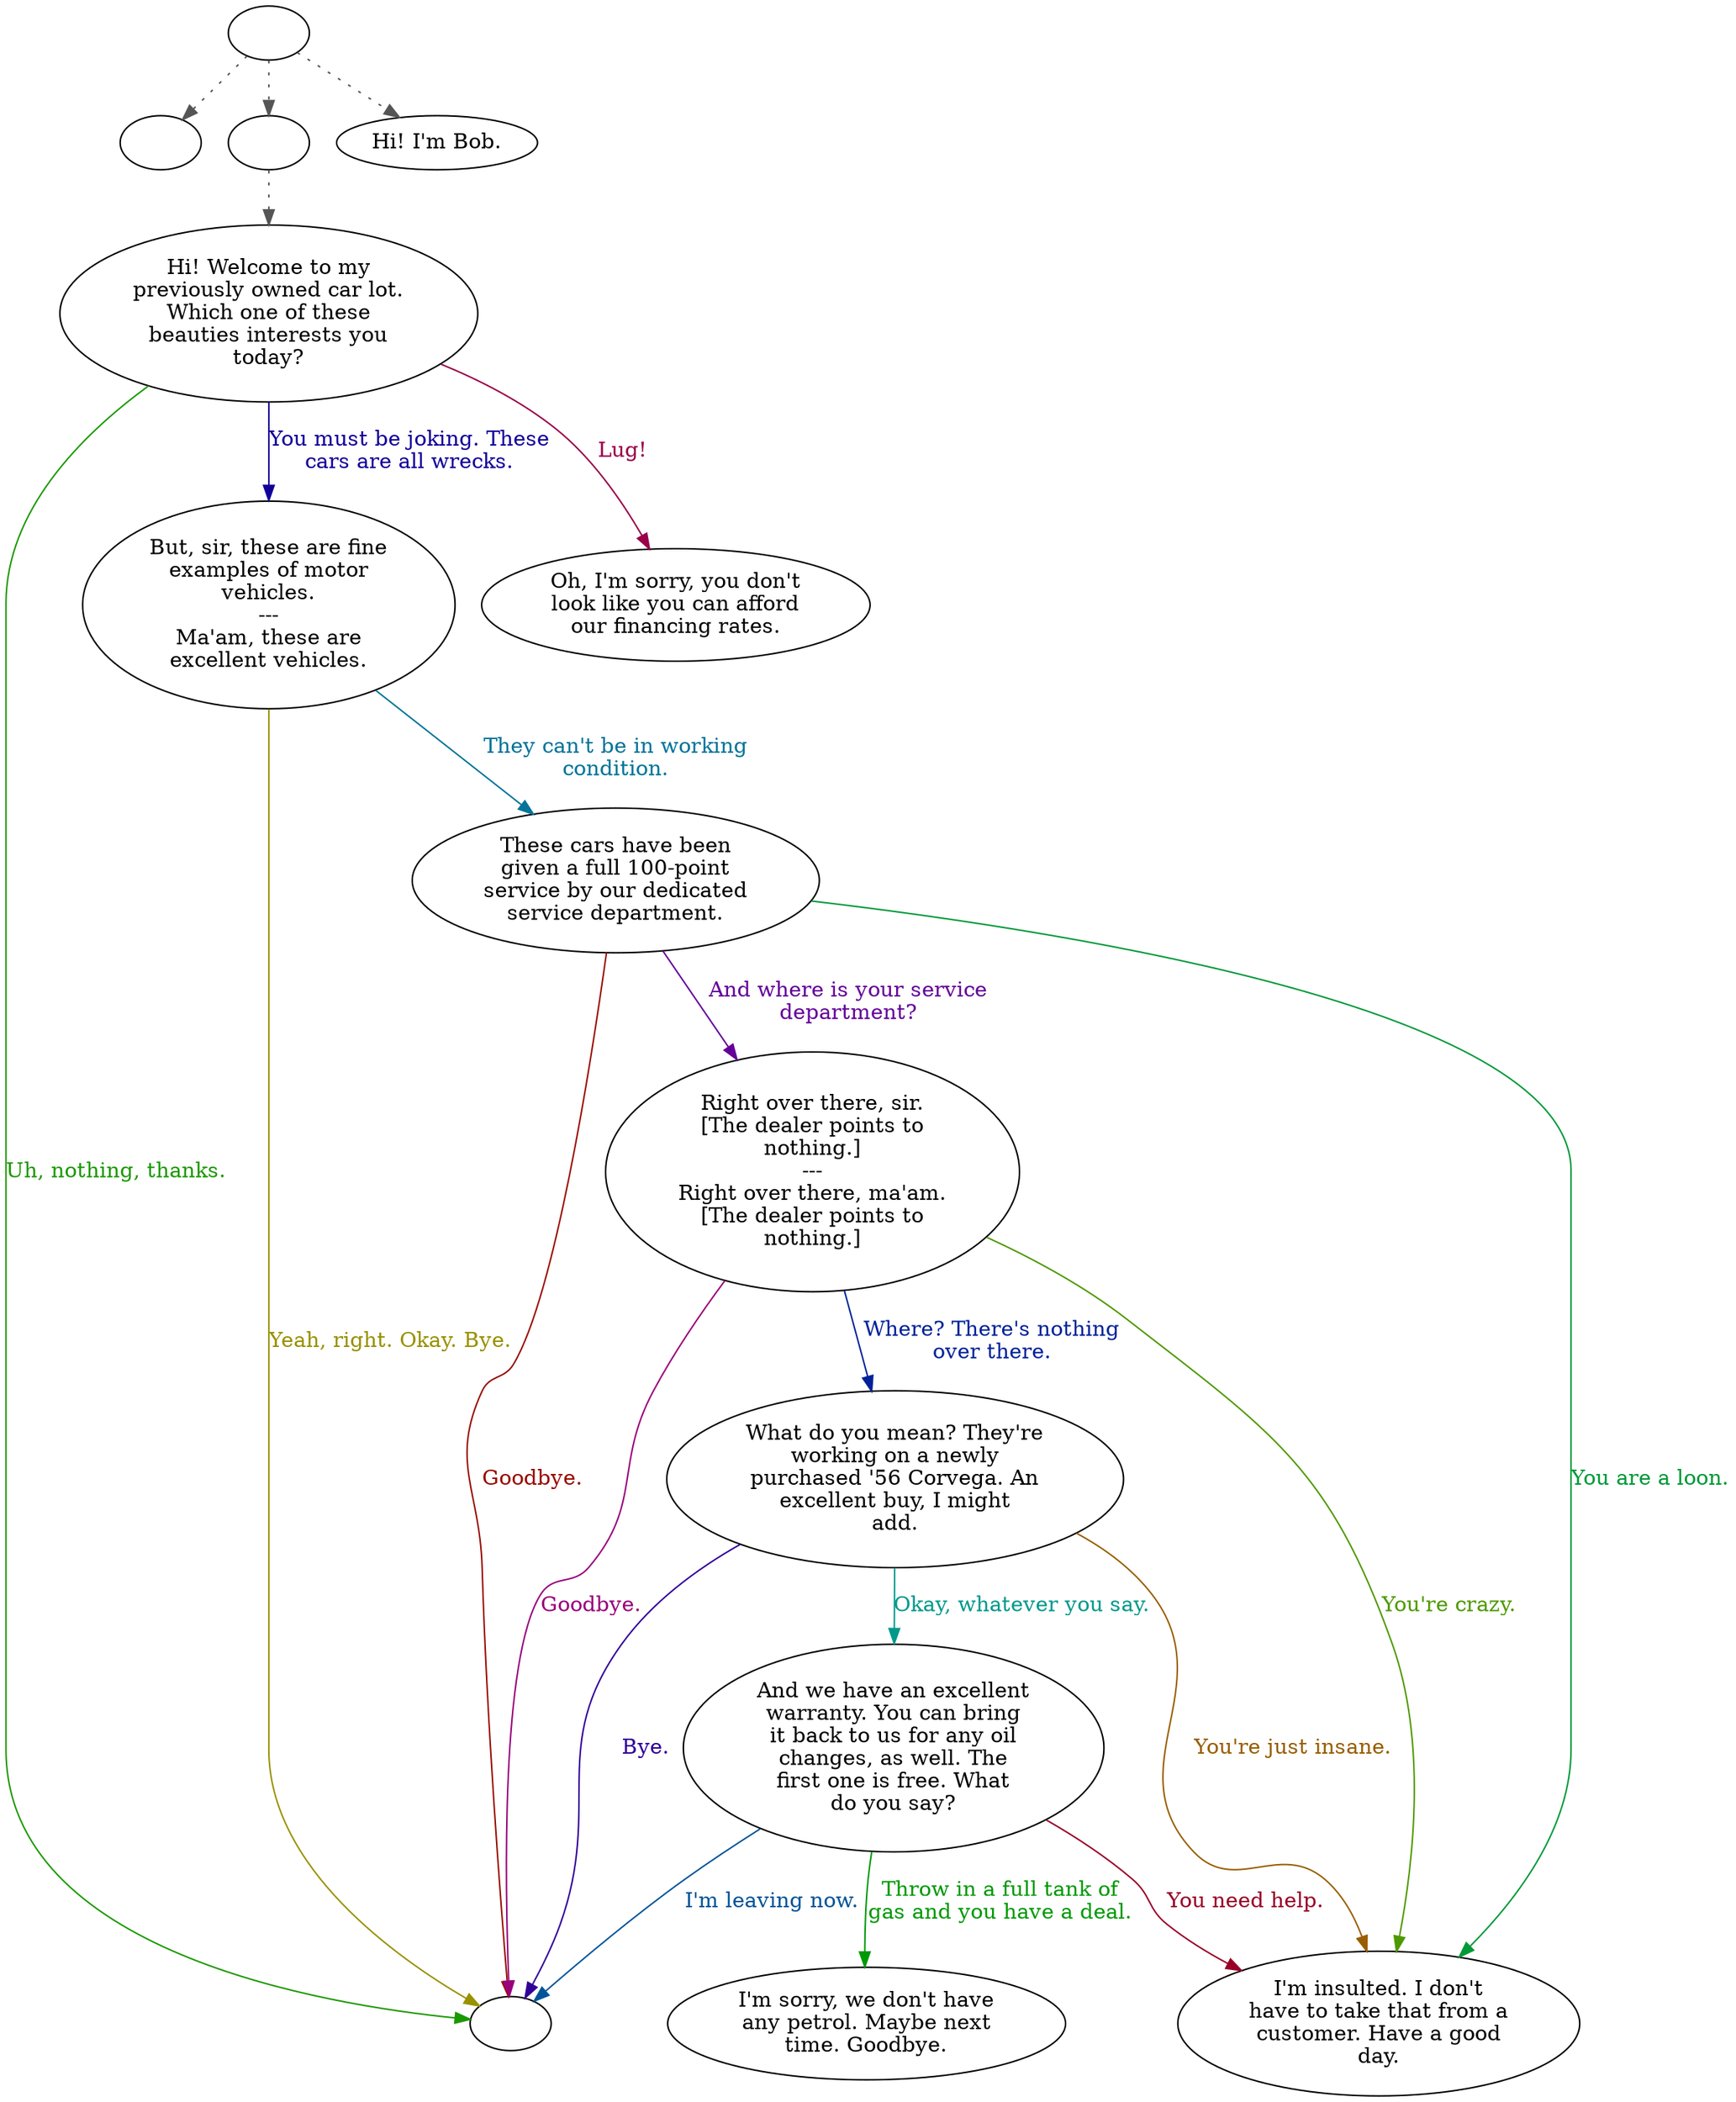digraph DEALER {
  "start" [style=filled       fillcolor="#FFFFFF"       color="#000000"]
  "start" -> "destroy_p_proc" [style=dotted color="#555555"]
  "start" -> "talk_p_proc" [style=dotted color="#555555"]
  "start" -> "critter_p_proc" [style=dotted color="#555555"]
  "start" [label=""]
  "destroy_p_proc" [style=filled       fillcolor="#FFFFFF"       color="#000000"]
  "destroy_p_proc" [label=""]
  "talk_p_proc" [style=filled       fillcolor="#FFFFFF"       color="#000000"]
  "talk_p_proc" -> "Dealer00" [style=dotted color="#555555"]
  "talk_p_proc" [label=""]
  "critter_p_proc" [style=filled       fillcolor="#FFFFFF"       color="#000000"]
  "critter_p_proc" [label="Hi! I'm Bob."]
  "Dealer00" [style=filled       fillcolor="#FFFFFF"       color="#000000"]
  "Dealer00" [label="Hi! Welcome to my\npreviously owned car lot.\nWhich one of these\nbeauties interests you\ntoday?"]
  "Dealer00" -> "Dealer02" [label="You must be joking. These\ncars are all wrecks." color="#120099" fontcolor="#120099"]
  "Dealer00" -> "DealerEnd" [label="Uh, nothing, thanks." color="#1B9900" fontcolor="#1B9900"]
  "Dealer00" -> "Dealer01" [label="Lug!" color="#990048" fontcolor="#990048"]
  "Dealer01" [style=filled       fillcolor="#FFFFFF"       color="#000000"]
  "Dealer01" [label="Oh, I'm sorry, you don't\nlook like you can afford\nour financing rates."]
  "Dealer02" [style=filled       fillcolor="#FFFFFF"       color="#000000"]
  "Dealer02" [label="But, sir, these are fine\nexamples of motor\nvehicles.\n---\nMa'am, these are\nexcellent vehicles."]
  "Dealer02" -> "Dealer03" [label="They can't be in working\ncondition." color="#007499" fontcolor="#007499"]
  "Dealer02" -> "DealerEnd" [label="Yeah, right. Okay. Bye." color="#999100" fontcolor="#999100"]
  "Dealer03" [style=filled       fillcolor="#FFFFFF"       color="#000000"]
  "Dealer03" [label="These cars have been\ngiven a full 100-point\nservice by our dedicated\nservice department."]
  "Dealer03" -> "Dealer04" [label="And where is your service\ndepartment?" color="#640099" fontcolor="#640099"]
  "Dealer03" -> "Dealer08" [label="You are a loon." color="#009938" fontcolor="#009938"]
  "Dealer03" -> "DealerEnd" [label="Goodbye." color="#990B00" fontcolor="#990B00"]
  "Dealer04" [style=filled       fillcolor="#FFFFFF"       color="#000000"]
  "Dealer04" [label="Right over there, sir.\n[The dealer points to\nnothing.]\n---\nRight over there, ma'am.\n[The dealer points to\nnothing.]"]
  "Dealer04" -> "Dealer05" [label="Where? There's nothing\nover there." color="#002299" fontcolor="#002299"]
  "Dealer04" -> "Dealer08" [label="You're crazy." color="#4E9900" fontcolor="#4E9900"]
  "Dealer04" -> "DealerEnd" [label="Goodbye." color="#99007B" fontcolor="#99007B"]
  "Dealer05" [style=filled       fillcolor="#FFFFFF"       color="#000000"]
  "Dealer05" [label="What do you mean? They're\nworking on a newly\npurchased '56 Corvega. An\nexcellent buy, I might\nadd."]
  "Dealer05" -> "Dealer06" [label="Okay, whatever you say." color="#00998B" fontcolor="#00998B"]
  "Dealer05" -> "Dealer08" [label="You're just insane." color="#995E00" fontcolor="#995E00"]
  "Dealer05" -> "DealerEnd" [label="Bye." color="#310099" fontcolor="#310099"]
  "Dealer06" [style=filled       fillcolor="#FFFFFF"       color="#000000"]
  "Dealer06" [label="And we have an excellent\nwarranty. You can bring\nit back to us for any oil\nchanges, as well. The\nfirst one is free. What\ndo you say?"]
  "Dealer06" -> "Dealer07" [label="Throw in a full tank of\ngas and you have a deal." color="#009905" fontcolor="#009905"]
  "Dealer06" -> "Dealer08" [label="You need help." color="#990028" fontcolor="#990028"]
  "Dealer06" -> "DealerEnd" [label="I'm leaving now." color="#005599" fontcolor="#005599"]
  "Dealer07" [style=filled       fillcolor="#FFFFFF"       color="#000000"]
  "Dealer07" [label="I'm sorry, we don't have\nany petrol. Maybe next\ntime. Goodbye."]
  "Dealer08" [style=filled       fillcolor="#FFFFFF"       color="#000000"]
  "Dealer08" [label="I'm insulted. I don't\nhave to take that from a\ncustomer. Have a good\nday."]
  "DealerEnd" [style=filled       fillcolor="#FFFFFF"       color="#000000"]
  "DealerEnd" [label=""]
}